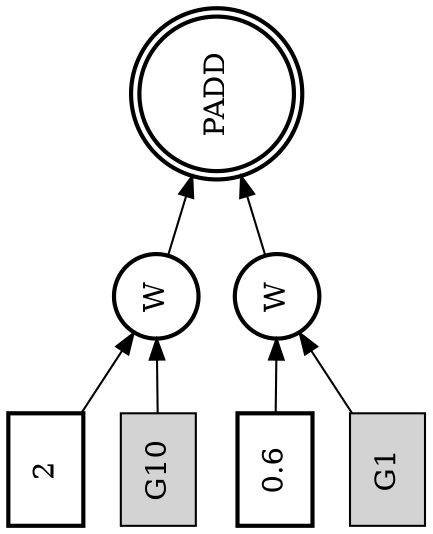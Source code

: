 digraph G{
	size="7.5,11.0";
	dir="none";
	rankdir="LR";
	orientation="landscape";
	PADD1 [shape="doublecircle" style="bold" label="PADD"];
	W1->PADD1;
	W1 [shape="circle" style="bold" label="W"];
	const1->W1;
	const1 [shape="box" style="bold" label="2"];
	G101->W1;
	G101 [shape="box" style="filled" label="G10"];
	W2->PADD1;
	W2 [shape="circle" style="bold" label="W"];
	const2->W2;
	const2 [shape="box" style="bold" label="0.6"];
	G11->W2;
	G11 [shape="box" style="filled" label="G1"];
}
